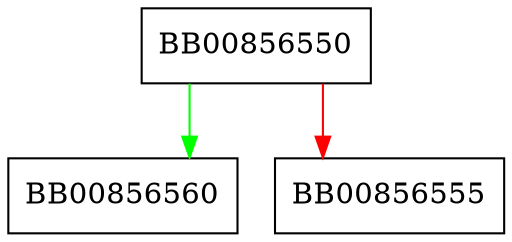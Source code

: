 digraph X509_policy_tree_free {
  node [shape="box"];
  graph [splines=ortho];
  BB00856550 -> BB00856560 [color="green"];
  BB00856550 -> BB00856555 [color="red"];
}